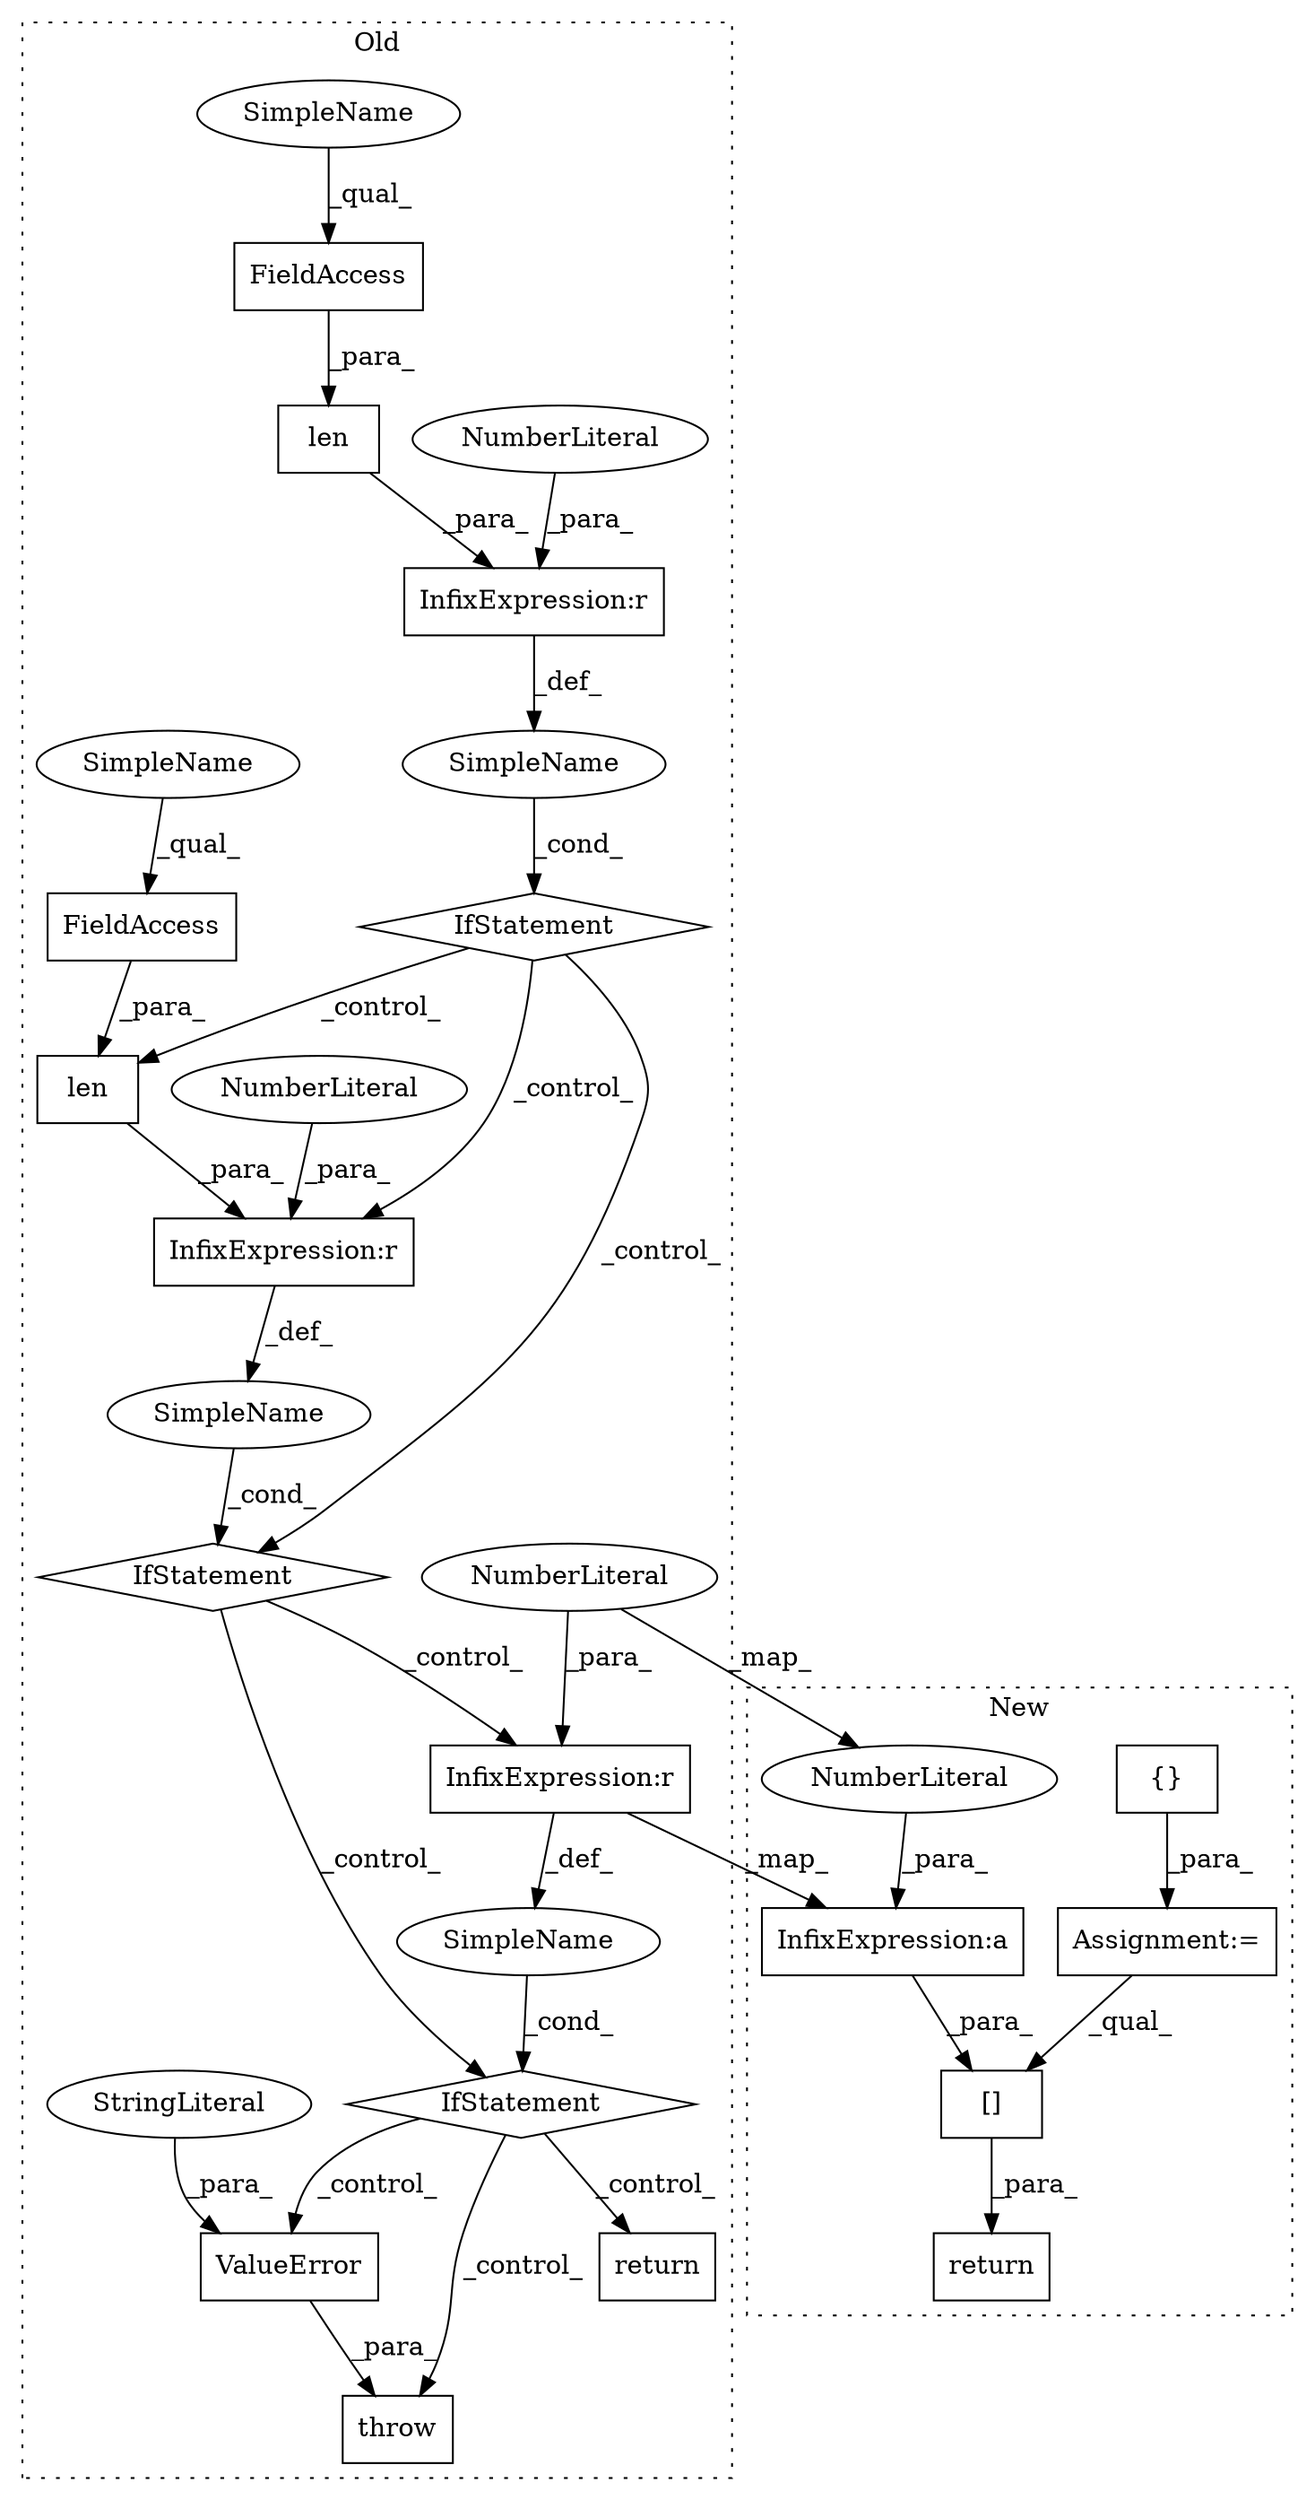 digraph G {
subgraph cluster0 {
1 [label="throw" a="53" s="1530" l="6" shape="box"];
4 [label="IfStatement" a="25" s="1311,1341" l="4,2" shape="diamond"];
5 [label="SimpleName" a="42" s="" l="" shape="ellipse"];
6 [label="InfixExpression:r" a="27" s="1336" l="4" shape="box"];
7 [label="SimpleName" a="42" s="" l="" shape="ellipse"];
8 [label="IfStatement" a="25" s="1206,1236" l="4,2" shape="diamond"];
9 [label="InfixExpression:r" a="27" s="1231" l="4" shape="box"];
10 [label="NumberLiteral" a="34" s="1340" l="1" shape="ellipse"];
11 [label="NumberLiteral" a="34" s="1235" l="1" shape="ellipse"];
12 [label="IfStatement" a="25" s="1413,1443" l="4,2" shape="diamond"];
13 [label="SimpleName" a="42" s="" l="" shape="ellipse"];
14 [label="len" a="32" s="1315,1335" l="4,1" shape="box"];
15 [label="FieldAccess" a="22" s="1319" l="16" shape="box"];
16 [label="len" a="32" s="1210,1230" l="4,1" shape="box"];
17 [label="FieldAccess" a="22" s="1214" l="16" shape="box"];
19 [label="InfixExpression:r" a="27" s="1438" l="4" shape="box"];
21 [label="NumberLiteral" a="34" s="1442" l="1" shape="ellipse"];
23 [label="ValueError" a="32" s="1536,1581" l="11,1" shape="box"];
24 [label="StringLiteral" a="45" s="1547" l="34" shape="ellipse"];
25 [label="return" a="41" s="1453" l="14" shape="box"];
27 [label="SimpleName" a="42" s="1214" l="4" shape="ellipse"];
28 [label="SimpleName" a="42" s="1319" l="4" shape="ellipse"];
label = "Old";
style="dotted";
}
subgraph cluster1 {
2 [label="{}" a="4" s="1388,1519" l="6,2" shape="box"];
3 [label="Assignment:=" a="7" s="1328" l="1" shape="box"];
18 [label="[]" a="2" s="1534,1571" l="10,1" shape="box"];
20 [label="InfixExpression:a" a="27" s="1566" l="3" shape="box"];
22 [label="NumberLiteral" a="34" s="1569" l="1" shape="ellipse"];
26 [label="return" a="41" s="1527" l="7" shape="box"];
label = "New";
style="dotted";
}
2 -> 3 [label="_para_"];
3 -> 18 [label="_qual_"];
4 -> 19 [label="_control_"];
4 -> 12 [label="_control_"];
5 -> 4 [label="_cond_"];
6 -> 5 [label="_def_"];
7 -> 8 [label="_cond_"];
8 -> 14 [label="_control_"];
8 -> 4 [label="_control_"];
8 -> 6 [label="_control_"];
9 -> 7 [label="_def_"];
10 -> 6 [label="_para_"];
11 -> 9 [label="_para_"];
12 -> 23 [label="_control_"];
12 -> 25 [label="_control_"];
12 -> 1 [label="_control_"];
13 -> 12 [label="_cond_"];
14 -> 6 [label="_para_"];
15 -> 14 [label="_para_"];
16 -> 9 [label="_para_"];
17 -> 16 [label="_para_"];
18 -> 26 [label="_para_"];
19 -> 13 [label="_def_"];
19 -> 20 [label="_map_"];
20 -> 18 [label="_para_"];
21 -> 19 [label="_para_"];
21 -> 22 [label="_map_"];
22 -> 20 [label="_para_"];
23 -> 1 [label="_para_"];
24 -> 23 [label="_para_"];
27 -> 17 [label="_qual_"];
28 -> 15 [label="_qual_"];
}